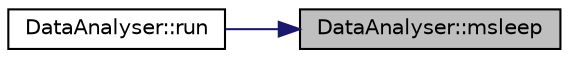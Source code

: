 digraph "DataAnalyser::msleep"
{
 // LATEX_PDF_SIZE
  edge [fontname="Helvetica",fontsize="10",labelfontname="Helvetica",labelfontsize="10"];
  node [fontname="Helvetica",fontsize="10",shape=record];
  rankdir="RL";
  Node1 [label="DataAnalyser::msleep",height=0.2,width=0.4,color="black", fillcolor="grey75", style="filled", fontcolor="black",tooltip="waiting delay"];
  Node1 -> Node2 [dir="back",color="midnightblue",fontsize="10",style="solid",fontname="Helvetica"];
  Node2 [label="DataAnalyser::run",height=0.2,width=0.4,color="black", fillcolor="white", style="filled",URL="$class_data_analyser.html#a2bc1b7f83cb67d27a3d2b340291f96c2",tooltip="called function when the thread start"];
}
